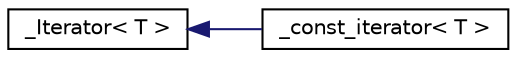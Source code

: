 digraph "Graphical Class Hierarchy"
{
  edge [fontname="Helvetica",fontsize="10",labelfontname="Helvetica",labelfontsize="10"];
  node [fontname="Helvetica",fontsize="10",shape=record];
  rankdir="LR";
  Node1 [label="_Iterator\< T \>",height=0.2,width=0.4,color="black", fillcolor="white", style="filled",URL="$class__Iterator.html"];
  Node1 -> Node2 [dir="back",color="midnightblue",fontsize="10",style="solid",fontname="Helvetica"];
  Node2 [label="_const_iterator\< T \>",height=0.2,width=0.4,color="black", fillcolor="white", style="filled",URL="$class__const__iterator.html"];
}
